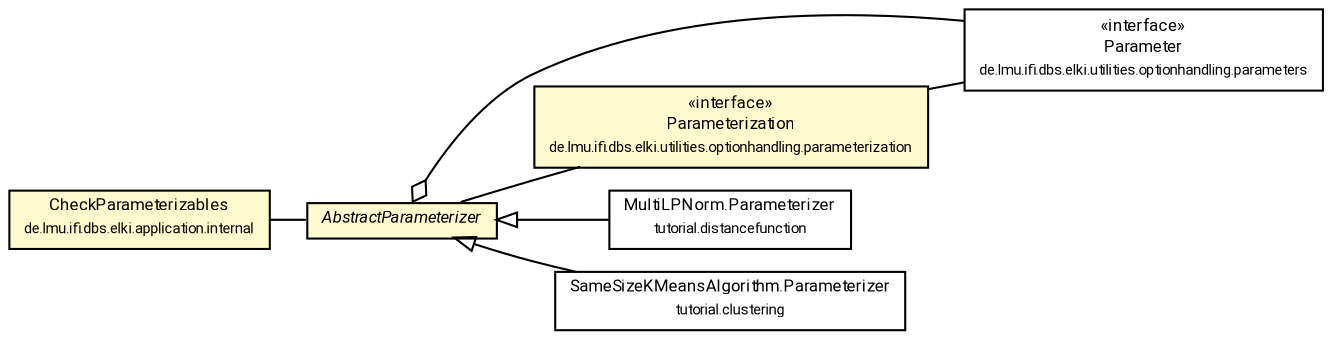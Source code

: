 #!/usr/local/bin/dot
#
# Class diagram 
# Generated by UMLGraph version R5_7_2-60-g0e99a6 (http://www.spinellis.gr/umlgraph/)
#

digraph G {
	graph [fontnames="svg"]
	edge [fontname="Roboto",fontsize=7,labelfontname="Roboto",labelfontsize=7,color="black"];
	node [fontname="Roboto",fontcolor="black",fontsize=8,shape=plaintext,margin=0,width=0,height=0];
	nodesep=0.15;
	ranksep=0.25;
	rankdir=LR;
	// de.lmu.ifi.dbs.elki.utilities.optionhandling.parameters.Parameter<T>
	c1241828 [label=<<table title="de.lmu.ifi.dbs.elki.utilities.optionhandling.parameters.Parameter" border="0" cellborder="1" cellspacing="0" cellpadding="2" href="parameters/Parameter.html" target="_parent">
		<tr><td><table border="0" cellspacing="0" cellpadding="1">
		<tr><td align="center" balign="center"> &#171;interface&#187; </td></tr>
		<tr><td align="center" balign="center"> <font face="Roboto">Parameter</font> </td></tr>
		<tr><td align="center" balign="center"> <font face="Roboto" point-size="7.0">de.lmu.ifi.dbs.elki.utilities.optionhandling.parameters</font> </td></tr>
		</table></td></tr>
		</table>>, URL="parameters/Parameter.html"];
	// de.lmu.ifi.dbs.elki.utilities.optionhandling.AbstractParameterizer
	c1241832 [label=<<table title="de.lmu.ifi.dbs.elki.utilities.optionhandling.AbstractParameterizer" border="0" cellborder="1" cellspacing="0" cellpadding="2" bgcolor="lemonChiffon" href="AbstractParameterizer.html" target="_parent">
		<tr><td><table border="0" cellspacing="0" cellpadding="1">
		<tr><td align="center" balign="center"> <font face="Roboto"><i>AbstractParameterizer</i></font> </td></tr>
		</table></td></tr>
		</table>>, URL="AbstractParameterizer.html"];
	// de.lmu.ifi.dbs.elki.utilities.optionhandling.parameterization.Parameterization
	c1241853 [label=<<table title="de.lmu.ifi.dbs.elki.utilities.optionhandling.parameterization.Parameterization" border="0" cellborder="1" cellspacing="0" cellpadding="2" bgcolor="LemonChiffon" href="parameterization/Parameterization.html" target="_parent">
		<tr><td><table border="0" cellspacing="0" cellpadding="1">
		<tr><td align="center" balign="center"> &#171;interface&#187; </td></tr>
		<tr><td align="center" balign="center"> <font face="Roboto">Parameterization</font> </td></tr>
		<tr><td align="center" balign="center"> <font face="Roboto" point-size="7.0">de.lmu.ifi.dbs.elki.utilities.optionhandling.parameterization</font> </td></tr>
		</table></td></tr>
		</table>>, URL="parameterization/Parameterization.html"];
	// de.lmu.ifi.dbs.elki.application.internal.CheckParameterizables
	c1241932 [label=<<table title="de.lmu.ifi.dbs.elki.application.internal.CheckParameterizables" border="0" cellborder="1" cellspacing="0" cellpadding="2" bgcolor="LemonChiffon" href="../../application/internal/CheckParameterizables.html" target="_parent">
		<tr><td><table border="0" cellspacing="0" cellpadding="1">
		<tr><td align="center" balign="center"> <font face="Roboto">CheckParameterizables</font> </td></tr>
		<tr><td align="center" balign="center"> <font face="Roboto" point-size="7.0">de.lmu.ifi.dbs.elki.application.internal</font> </td></tr>
		</table></td></tr>
		</table>>, URL="../../application/internal/CheckParameterizables.html"];
	// tutorial.distancefunction.MultiLPNorm.Parameterizer
	c1242977 [label=<<table title="tutorial.distancefunction.MultiLPNorm.Parameterizer" border="0" cellborder="1" cellspacing="0" cellpadding="2" href="../../../../../../../tutorial/distancefunction/MultiLPNorm.Parameterizer.html" target="_parent">
		<tr><td><table border="0" cellspacing="0" cellpadding="1">
		<tr><td align="center" balign="center"> <font face="Roboto">MultiLPNorm.Parameterizer</font> </td></tr>
		<tr><td align="center" balign="center"> <font face="Roboto" point-size="7.0">tutorial.distancefunction</font> </td></tr>
		</table></td></tr>
		</table>>, URL="../../../../../../../tutorial/distancefunction/MultiLPNorm.Parameterizer.html"];
	// tutorial.clustering.SameSizeKMeansAlgorithm.Parameterizer<V extends de.lmu.ifi.dbs.elki.data.NumberVector>
	c1242988 [label=<<table title="tutorial.clustering.SameSizeKMeansAlgorithm.Parameterizer" border="0" cellborder="1" cellspacing="0" cellpadding="2" href="../../../../../../../tutorial/clustering/SameSizeKMeansAlgorithm.Parameterizer.html" target="_parent">
		<tr><td><table border="0" cellspacing="0" cellpadding="1">
		<tr><td align="center" balign="center"> <font face="Roboto">SameSizeKMeansAlgorithm.Parameterizer</font> </td></tr>
		<tr><td align="center" balign="center"> <font face="Roboto" point-size="7.0">tutorial.clustering</font> </td></tr>
		</table></td></tr>
		</table>>, URL="../../../../../../../tutorial/clustering/SameSizeKMeansAlgorithm.Parameterizer.html"];
	// de.lmu.ifi.dbs.elki.utilities.optionhandling.AbstractParameterizer has de.lmu.ifi.dbs.elki.utilities.optionhandling.parameters.Parameter<T>
	c1241832 -> c1241828 [arrowhead=none,arrowtail=ediamond,dir=back,weight=4];
	// de.lmu.ifi.dbs.elki.utilities.optionhandling.AbstractParameterizer assoc de.lmu.ifi.dbs.elki.utilities.optionhandling.parameterization.Parameterization
	c1241832 -> c1241853 [arrowhead=none,weight=2];
	// de.lmu.ifi.dbs.elki.utilities.optionhandling.parameterization.Parameterization assoc de.lmu.ifi.dbs.elki.utilities.optionhandling.parameters.Parameter<T>
	c1241853 -> c1241828 [arrowhead=none,weight=2];
	// de.lmu.ifi.dbs.elki.application.internal.CheckParameterizables assoc de.lmu.ifi.dbs.elki.utilities.optionhandling.AbstractParameterizer
	c1241932 -> c1241832 [arrowhead=none,weight=2];
	// tutorial.distancefunction.MultiLPNorm.Parameterizer extends de.lmu.ifi.dbs.elki.utilities.optionhandling.AbstractParameterizer
	c1241832 -> c1242977 [arrowtail=empty,dir=back,weight=10];
	// tutorial.clustering.SameSizeKMeansAlgorithm.Parameterizer<V extends de.lmu.ifi.dbs.elki.data.NumberVector> extends de.lmu.ifi.dbs.elki.utilities.optionhandling.AbstractParameterizer
	c1241832 -> c1242988 [arrowtail=empty,dir=back,weight=10];
}

